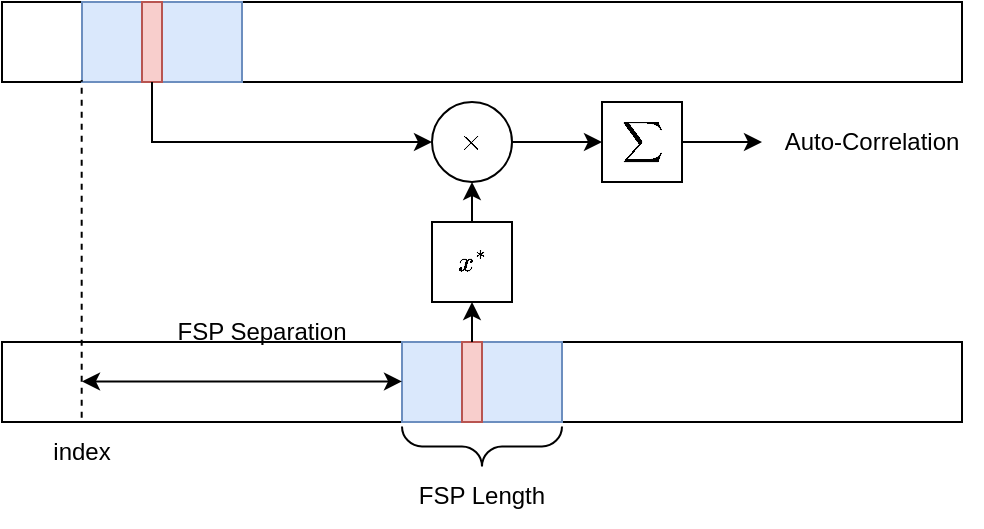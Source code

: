 <mxfile version="26.2.15" pages="2">
  <diagram id="dXvWK9X7gYtFPgOFnAaX" name="Finding FSP">
    <mxGraphModel dx="882" dy="477" grid="1" gridSize="10" guides="1" tooltips="1" connect="1" arrows="1" fold="1" page="1" pageScale="1" pageWidth="850" pageHeight="1100" math="1" shadow="0">
      <root>
        <mxCell id="0" />
        <mxCell id="1" parent="0" />
        <mxCell id="n3op6opR1q0TLUbsRigz-1" value="$$\sum$$" style="whiteSpace=wrap;html=1;aspect=fixed;" parent="1" vertex="1">
          <mxGeometry x="380" y="130" width="40" height="40" as="geometry" />
        </mxCell>
        <mxCell id="n3op6opR1q0TLUbsRigz-2" value="" style="rounded=0;whiteSpace=wrap;html=1;" parent="1" vertex="1">
          <mxGeometry x="80" y="80" width="480" height="40" as="geometry" />
        </mxCell>
        <mxCell id="n3op6opR1q0TLUbsRigz-3" value="" style="rounded=0;whiteSpace=wrap;html=1;fillColor=#dae8fc;strokeColor=#6c8ebf;" parent="1" vertex="1">
          <mxGeometry x="120" y="80" width="80" height="40" as="geometry" />
        </mxCell>
        <mxCell id="n3op6opR1q0TLUbsRigz-4" value="$$\times$$" style="ellipse;whiteSpace=wrap;html=1;" parent="1" vertex="1">
          <mxGeometry x="295" y="130" width="40" height="40" as="geometry" />
        </mxCell>
        <mxCell id="n3op6opR1q0TLUbsRigz-5" value="" style="rounded=0;whiteSpace=wrap;html=1;fillColor=#f8cecc;strokeColor=#b85450;" parent="1" vertex="1">
          <mxGeometry x="150" y="80" width="10" height="40" as="geometry" />
        </mxCell>
        <mxCell id="n3op6opR1q0TLUbsRigz-6" value="" style="endArrow=classic;html=1;rounded=0;exitX=0.5;exitY=1;exitDx=0;exitDy=0;entryX=0;entryY=0.5;entryDx=0;entryDy=0;" parent="1" source="n3op6opR1q0TLUbsRigz-5" target="n3op6opR1q0TLUbsRigz-4" edge="1">
          <mxGeometry width="50" height="50" relative="1" as="geometry">
            <mxPoint x="220" y="100" as="sourcePoint" />
            <mxPoint x="270" y="50" as="targetPoint" />
            <Array as="points">
              <mxPoint x="155" y="150" />
            </Array>
          </mxGeometry>
        </mxCell>
        <mxCell id="n3op6opR1q0TLUbsRigz-7" value="" style="rounded=0;whiteSpace=wrap;html=1;" parent="1" vertex="1">
          <mxGeometry x="80" y="250" width="480" height="40" as="geometry" />
        </mxCell>
        <mxCell id="n3op6opR1q0TLUbsRigz-8" value="" style="rounded=0;whiteSpace=wrap;html=1;fillColor=#dae8fc;strokeColor=#6c8ebf;" parent="1" vertex="1">
          <mxGeometry x="280" y="250" width="80" height="40" as="geometry" />
        </mxCell>
        <mxCell id="n3op6opR1q0TLUbsRigz-9" value="" style="rounded=0;whiteSpace=wrap;html=1;fillColor=#f8cecc;strokeColor=#b85450;" parent="1" vertex="1">
          <mxGeometry x="310" y="250" width="10" height="40" as="geometry" />
        </mxCell>
        <mxCell id="n3op6opR1q0TLUbsRigz-10" value="" style="endArrow=classic;html=1;rounded=0;entryX=0.5;entryY=1;entryDx=0;entryDy=0;exitX=0.5;exitY=0;exitDx=0;exitDy=0;" parent="1" source="n3op6opR1q0TLUbsRigz-13" target="n3op6opR1q0TLUbsRigz-4" edge="1">
          <mxGeometry width="50" height="50" relative="1" as="geometry">
            <mxPoint x="230" y="180" as="sourcePoint" />
            <mxPoint x="280" y="130" as="targetPoint" />
          </mxGeometry>
        </mxCell>
        <mxCell id="n3op6opR1q0TLUbsRigz-11" value="" style="endArrow=classic;html=1;rounded=0;entryX=0;entryY=0.5;entryDx=0;entryDy=0;exitX=1;exitY=0.5;exitDx=0;exitDy=0;" parent="1" source="n3op6opR1q0TLUbsRigz-4" target="n3op6opR1q0TLUbsRigz-1" edge="1">
          <mxGeometry width="50" height="50" relative="1" as="geometry">
            <mxPoint x="240" y="120" as="sourcePoint" />
            <mxPoint x="290" y="70" as="targetPoint" />
          </mxGeometry>
        </mxCell>
        <mxCell id="n3op6opR1q0TLUbsRigz-12" value="" style="endArrow=classic;html=1;rounded=0;entryX=0.5;entryY=1;entryDx=0;entryDy=0;exitX=0.5;exitY=0;exitDx=0;exitDy=0;" parent="1" source="n3op6opR1q0TLUbsRigz-9" target="n3op6opR1q0TLUbsRigz-13" edge="1">
          <mxGeometry width="50" height="50" relative="1" as="geometry">
            <mxPoint x="315" y="250" as="sourcePoint" />
            <mxPoint x="315" y="240" as="targetPoint" />
          </mxGeometry>
        </mxCell>
        <mxCell id="n3op6opR1q0TLUbsRigz-13" value="$$x^*$$" style="rounded=0;whiteSpace=wrap;html=1;" parent="1" vertex="1">
          <mxGeometry x="295" y="190" width="40" height="40" as="geometry" />
        </mxCell>
        <mxCell id="n3op6opR1q0TLUbsRigz-14" value="" style="endArrow=none;dashed=1;html=1;rounded=0;entryX=0.083;entryY=0.974;entryDx=0;entryDy=0;entryPerimeter=0;exitX=0.083;exitY=0.948;exitDx=0;exitDy=0;exitPerimeter=0;" parent="1" source="n3op6opR1q0TLUbsRigz-7" target="n3op6opR1q0TLUbsRigz-2" edge="1">
          <mxGeometry width="50" height="50" relative="1" as="geometry">
            <mxPoint x="240" y="300" as="sourcePoint" />
            <mxPoint x="290" y="250" as="targetPoint" />
          </mxGeometry>
        </mxCell>
        <mxCell id="n3op6opR1q0TLUbsRigz-15" value="" style="endArrow=classic;html=1;rounded=0;" parent="1" source="n3op6opR1q0TLUbsRigz-1" edge="1">
          <mxGeometry width="50" height="50" relative="1" as="geometry">
            <mxPoint x="240" y="210" as="sourcePoint" />
            <mxPoint x="460" y="150" as="targetPoint" />
          </mxGeometry>
        </mxCell>
        <mxCell id="n3op6opR1q0TLUbsRigz-16" value="" style="endArrow=classic;startArrow=classic;html=1;rounded=0;entryX=0;entryY=0.5;entryDx=0;entryDy=0;" parent="1" edge="1">
          <mxGeometry width="50" height="50" relative="1" as="geometry">
            <mxPoint x="120" y="269.71" as="sourcePoint" />
            <mxPoint x="280" y="269.71" as="targetPoint" />
          </mxGeometry>
        </mxCell>
        <mxCell id="n3op6opR1q0TLUbsRigz-18" value="FSP Separation" style="text;html=1;align=center;verticalAlign=middle;whiteSpace=wrap;rounded=0;" parent="1" vertex="1">
          <mxGeometry x="150" y="230" width="120" height="30" as="geometry" />
        </mxCell>
        <mxCell id="n3op6opR1q0TLUbsRigz-19" value="Auto-Correlation" style="text;html=1;align=center;verticalAlign=middle;whiteSpace=wrap;rounded=0;" parent="1" vertex="1">
          <mxGeometry x="460" y="135" width="110" height="30" as="geometry" />
        </mxCell>
        <mxCell id="n3op6opR1q0TLUbsRigz-20" value="index" style="text;html=1;align=center;verticalAlign=middle;whiteSpace=wrap;rounded=0;" parent="1" vertex="1">
          <mxGeometry x="90" y="290" width="60" height="30" as="geometry" />
        </mxCell>
        <mxCell id="rnKGAAFqpBq8v8JT1zYC-1" value="FSP Length" style="text;html=1;align=center;verticalAlign=middle;whiteSpace=wrap;rounded=0;" parent="1" vertex="1">
          <mxGeometry x="260" y="312.19" width="120" height="30" as="geometry" />
        </mxCell>
        <mxCell id="ebF_xWt018OiZ1AsvgzL-1" value="" style="verticalLabelPosition=bottom;shadow=0;dashed=0;align=center;html=1;verticalAlign=top;strokeWidth=1;shape=mxgraph.mockup.markup.curlyBrace;whiteSpace=wrap;strokeColor=#000000;rotation=-180;" vertex="1" parent="1">
          <mxGeometry x="280" y="292.19" width="80" height="20" as="geometry" />
        </mxCell>
      </root>
    </mxGraphModel>
  </diagram>
  <diagram id="YwtON2xD8x-YF2mffjQD" name="Finding MFP">
    <mxGraphModel dx="1458" dy="788" grid="1" gridSize="10" guides="1" tooltips="1" connect="1" arrows="1" fold="1" page="1" pageScale="1" pageWidth="850" pageHeight="1100" math="1" shadow="0">
      <root>
        <mxCell id="0" />
        <mxCell id="1" parent="0" />
        <mxCell id="UnY0FjzDU-lGIXrOdYFx-1" value="" style="rounded=0;whiteSpace=wrap;html=1;" parent="1" vertex="1">
          <mxGeometry x="120" y="80" width="560" height="40" as="geometry" />
        </mxCell>
        <mxCell id="Sknimx-3Jxb1q-bqEcuf-1" value="" style="endArrow=classic;html=1;rounded=0;" edge="1" parent="1">
          <mxGeometry width="50" height="50" relative="1" as="geometry">
            <mxPoint x="200" y="120" as="sourcePoint" />
            <mxPoint x="200" y="40" as="targetPoint" />
          </mxGeometry>
        </mxCell>
        <mxCell id="Sknimx-3Jxb1q-bqEcuf-2" value="" style="endArrow=classic;html=1;rounded=0;" edge="1" parent="1">
          <mxGeometry width="50" height="50" relative="1" as="geometry">
            <mxPoint x="280" y="120" as="sourcePoint" />
            <mxPoint x="280" y="40" as="targetPoint" />
          </mxGeometry>
        </mxCell>
        <mxCell id="Sknimx-3Jxb1q-bqEcuf-3" value="" style="endArrow=classic;html=1;rounded=0;" edge="1" parent="1">
          <mxGeometry width="50" height="50" relative="1" as="geometry">
            <mxPoint x="359.5" y="120" as="sourcePoint" />
            <mxPoint x="359.5" y="40" as="targetPoint" />
          </mxGeometry>
        </mxCell>
        <mxCell id="Sknimx-3Jxb1q-bqEcuf-4" value="" style="endArrow=classic;html=1;rounded=0;" edge="1" parent="1">
          <mxGeometry width="50" height="50" relative="1" as="geometry">
            <mxPoint x="440" y="120" as="sourcePoint" />
            <mxPoint x="440" y="40" as="targetPoint" />
          </mxGeometry>
        </mxCell>
        <mxCell id="Sknimx-3Jxb1q-bqEcuf-5" value="" style="endArrow=classic;html=1;rounded=0;" edge="1" parent="1">
          <mxGeometry width="50" height="50" relative="1" as="geometry">
            <mxPoint x="520" y="120" as="sourcePoint" />
            <mxPoint x="520" y="40" as="targetPoint" />
          </mxGeometry>
        </mxCell>
        <mxCell id="Sknimx-3Jxb1q-bqEcuf-6" value="" style="endArrow=classic;html=1;rounded=0;" edge="1" parent="1">
          <mxGeometry width="50" height="50" relative="1" as="geometry">
            <mxPoint x="600" y="120" as="sourcePoint" />
            <mxPoint x="600" y="40" as="targetPoint" />
          </mxGeometry>
        </mxCell>
        <mxCell id="Sknimx-3Jxb1q-bqEcuf-7" value="" style="rounded=0;whiteSpace=wrap;html=1;" vertex="1" parent="1">
          <mxGeometry x="120" y="300" width="560" height="40" as="geometry" />
        </mxCell>
        <mxCell id="Sknimx-3Jxb1q-bqEcuf-8" value="" style="endArrow=classic;html=1;rounded=0;" edge="1" parent="1">
          <mxGeometry width="50" height="50" relative="1" as="geometry">
            <mxPoint x="200" y="340" as="sourcePoint" />
            <mxPoint x="200" y="260" as="targetPoint" />
          </mxGeometry>
        </mxCell>
        <mxCell id="Sknimx-3Jxb1q-bqEcuf-9" value="" style="endArrow=classic;html=1;rounded=0;" edge="1" parent="1">
          <mxGeometry width="50" height="50" relative="1" as="geometry">
            <mxPoint x="280" y="340" as="sourcePoint" />
            <mxPoint x="280" y="260" as="targetPoint" />
          </mxGeometry>
        </mxCell>
        <mxCell id="Sknimx-3Jxb1q-bqEcuf-10" value="" style="endArrow=classic;html=1;rounded=0;" edge="1" parent="1">
          <mxGeometry width="50" height="50" relative="1" as="geometry">
            <mxPoint x="359.5" y="340" as="sourcePoint" />
            <mxPoint x="359.5" y="260" as="targetPoint" />
          </mxGeometry>
        </mxCell>
        <mxCell id="Sknimx-3Jxb1q-bqEcuf-11" value="" style="endArrow=classic;html=1;rounded=0;" edge="1" parent="1">
          <mxGeometry width="50" height="50" relative="1" as="geometry">
            <mxPoint x="440" y="340" as="sourcePoint" />
            <mxPoint x="440" y="260" as="targetPoint" />
          </mxGeometry>
        </mxCell>
        <mxCell id="Sknimx-3Jxb1q-bqEcuf-12" value="" style="endArrow=classic;html=1;rounded=0;" edge="1" parent="1">
          <mxGeometry width="50" height="50" relative="1" as="geometry">
            <mxPoint x="520" y="340" as="sourcePoint" />
            <mxPoint x="520" y="260" as="targetPoint" />
          </mxGeometry>
        </mxCell>
        <mxCell id="Sknimx-3Jxb1q-bqEcuf-13" value="" style="endArrow=classic;html=1;rounded=0;" edge="1" parent="1">
          <mxGeometry width="50" height="50" relative="1" as="geometry">
            <mxPoint x="600" y="340" as="sourcePoint" />
            <mxPoint x="600" y="260" as="targetPoint" />
          </mxGeometry>
        </mxCell>
        <mxCell id="Sknimx-3Jxb1q-bqEcuf-14" value="" style="rounded=0;whiteSpace=wrap;html=1;fillColor=#dae8fc;strokeColor=#6c8ebf;" vertex="1" parent="1">
          <mxGeometry x="160" y="80" width="40" height="40" as="geometry" />
        </mxCell>
        <mxCell id="Sknimx-3Jxb1q-bqEcuf-15" value="" style="rounded=0;whiteSpace=wrap;html=1;fillColor=#dae8fc;strokeColor=#6c8ebf;" vertex="1" parent="1">
          <mxGeometry x="560" y="300" width="40" height="40" as="geometry" />
        </mxCell>
        <mxCell id="Sknimx-3Jxb1q-bqEcuf-16" value="" style="rounded=0;whiteSpace=wrap;html=1;fillColor=#f8cecc;strokeColor=#b85450;" vertex="1" parent="1">
          <mxGeometry x="175" y="80" width="10" height="40" as="geometry" />
        </mxCell>
        <mxCell id="Sknimx-3Jxb1q-bqEcuf-17" value="" style="rounded=0;whiteSpace=wrap;html=1;fillColor=#f8cecc;strokeColor=#b85450;" vertex="1" parent="1">
          <mxGeometry x="575" y="300" width="10" height="40" as="geometry" />
        </mxCell>
        <mxCell id="jsH0DoSISLSNoRI8Xory-1" value="$$\sum$$" style="whiteSpace=wrap;html=1;aspect=fixed;" vertex="1" parent="1">
          <mxGeometry x="645" y="140" width="40" height="40" as="geometry" />
        </mxCell>
        <mxCell id="jsH0DoSISLSNoRI8Xory-2" value="$$\times$$" style="ellipse;whiteSpace=wrap;html=1;" vertex="1" parent="1">
          <mxGeometry x="560" y="140" width="40" height="40" as="geometry" />
        </mxCell>
        <mxCell id="jsH0DoSISLSNoRI8Xory-3" value="" style="endArrow=classic;html=1;rounded=0;exitX=0.5;exitY=1;exitDx=0;exitDy=0;entryX=0;entryY=0.5;entryDx=0;entryDy=0;" edge="1" parent="1" target="jsH0DoSISLSNoRI8Xory-2" source="Sknimx-3Jxb1q-bqEcuf-14">
          <mxGeometry width="50" height="50" relative="1" as="geometry">
            <mxPoint x="420" y="130" as="sourcePoint" />
            <mxPoint x="535" y="60" as="targetPoint" />
            <Array as="points">
              <mxPoint x="180" y="160" />
            </Array>
          </mxGeometry>
        </mxCell>
        <mxCell id="jsH0DoSISLSNoRI8Xory-4" value="" style="endArrow=classic;html=1;rounded=0;entryX=0.5;entryY=1;entryDx=0;entryDy=0;exitX=0.5;exitY=0;exitDx=0;exitDy=0;" edge="1" parent="1" source="jsH0DoSISLSNoRI8Xory-6" target="jsH0DoSISLSNoRI8Xory-2">
          <mxGeometry width="50" height="50" relative="1" as="geometry">
            <mxPoint x="495" y="190" as="sourcePoint" />
            <mxPoint x="545" y="140" as="targetPoint" />
          </mxGeometry>
        </mxCell>
        <mxCell id="jsH0DoSISLSNoRI8Xory-5" value="" style="endArrow=classic;html=1;rounded=0;entryX=0;entryY=0.5;entryDx=0;entryDy=0;exitX=1;exitY=0.5;exitDx=0;exitDy=0;" edge="1" parent="1" source="jsH0DoSISLSNoRI8Xory-2" target="jsH0DoSISLSNoRI8Xory-1">
          <mxGeometry width="50" height="50" relative="1" as="geometry">
            <mxPoint x="505" y="130" as="sourcePoint" />
            <mxPoint x="555" y="80" as="targetPoint" />
          </mxGeometry>
        </mxCell>
        <mxCell id="jsH0DoSISLSNoRI8Xory-6" value="$$x^*$$" style="rounded=0;whiteSpace=wrap;html=1;" vertex="1" parent="1">
          <mxGeometry x="560" y="200" width="40" height="40" as="geometry" />
        </mxCell>
        <mxCell id="jsH0DoSISLSNoRI8Xory-7" value="" style="endArrow=classic;html=1;rounded=0;" edge="1" parent="1" source="jsH0DoSISLSNoRI8Xory-1">
          <mxGeometry width="50" height="50" relative="1" as="geometry">
            <mxPoint x="505" y="220" as="sourcePoint" />
            <mxPoint x="725" y="160" as="targetPoint" />
          </mxGeometry>
        </mxCell>
        <mxCell id="jsH0DoSISLSNoRI8Xory-8" value="Auto-Correlation" style="text;html=1;align=center;verticalAlign=middle;whiteSpace=wrap;rounded=0;" vertex="1" parent="1">
          <mxGeometry x="725" y="145" width="110" height="30" as="geometry" />
        </mxCell>
        <mxCell id="jsH0DoSISLSNoRI8Xory-9" value="" style="endArrow=classic;html=1;rounded=0;entryX=0.5;entryY=1;entryDx=0;entryDy=0;exitX=0.5;exitY=0;exitDx=0;exitDy=0;" edge="1" parent="1" source="Sknimx-3Jxb1q-bqEcuf-17" target="jsH0DoSISLSNoRI8Xory-6">
          <mxGeometry width="50" height="50" relative="1" as="geometry">
            <mxPoint x="440" y="300" as="sourcePoint" />
            <mxPoint x="490" y="250" as="targetPoint" />
          </mxGeometry>
        </mxCell>
        <mxCell id="SkXmDmSv5jrfxkPEKfDZ-1" value="Frame Length" style="text;html=1;align=center;verticalAlign=middle;whiteSpace=wrap;rounded=0;" vertex="1" parent="1">
          <mxGeometry x="300" y="360.0" width="120" height="30" as="geometry" />
        </mxCell>
        <mxCell id="SkXmDmSv5jrfxkPEKfDZ-2" value="" style="verticalLabelPosition=bottom;shadow=0;dashed=0;align=center;html=1;verticalAlign=top;strokeWidth=1;shape=mxgraph.mockup.markup.curlyBrace;whiteSpace=wrap;strokeColor=#000000;rotation=-180;" vertex="1" parent="1">
          <mxGeometry x="560" y="340" width="40" height="20" as="geometry" />
        </mxCell>
        <mxCell id="SkXmDmSv5jrfxkPEKfDZ-3" value="" style="endArrow=none;dashed=1;html=1;rounded=0;entryX=0;entryY=1;entryDx=0;entryDy=0;" edge="1" parent="1" target="Sknimx-3Jxb1q-bqEcuf-14">
          <mxGeometry width="50" height="50" relative="1" as="geometry">
            <mxPoint x="160" y="340" as="sourcePoint" />
            <mxPoint x="450" y="240" as="targetPoint" />
          </mxGeometry>
        </mxCell>
        <mxCell id="Fsr_-t_xeI3KfvU-a_AN-1" value="" style="verticalLabelPosition=bottom;shadow=0;dashed=0;align=center;html=1;verticalAlign=top;strokeWidth=1;shape=mxgraph.mockup.markup.curlyBrace;whiteSpace=wrap;strokeColor=#000000;rotation=-180;" vertex="1" parent="1">
          <mxGeometry x="160" y="340" width="400" height="20" as="geometry" />
        </mxCell>
        <mxCell id="Fsr_-t_xeI3KfvU-a_AN-2" value="MFP Length" style="text;html=1;align=center;verticalAlign=middle;whiteSpace=wrap;rounded=0;" vertex="1" parent="1">
          <mxGeometry x="520" y="360.0" width="120" height="30" as="geometry" />
        </mxCell>
        <mxCell id="rqMFcNPAUKcU2HNSwm3O-1" value="index" style="text;html=1;align=center;verticalAlign=middle;whiteSpace=wrap;rounded=0;" vertex="1" parent="1">
          <mxGeometry x="120" y="350" width="80" height="30" as="geometry" />
        </mxCell>
        <mxCell id="DhUBLg8qWTh6Tt7of6_q-1" value="FSP Start" style="text;html=1;align=center;verticalAlign=middle;whiteSpace=wrap;rounded=0;" vertex="1" parent="1">
          <mxGeometry x="175" y="230" width="60" height="30" as="geometry" />
        </mxCell>
      </root>
    </mxGraphModel>
  </diagram>
</mxfile>
